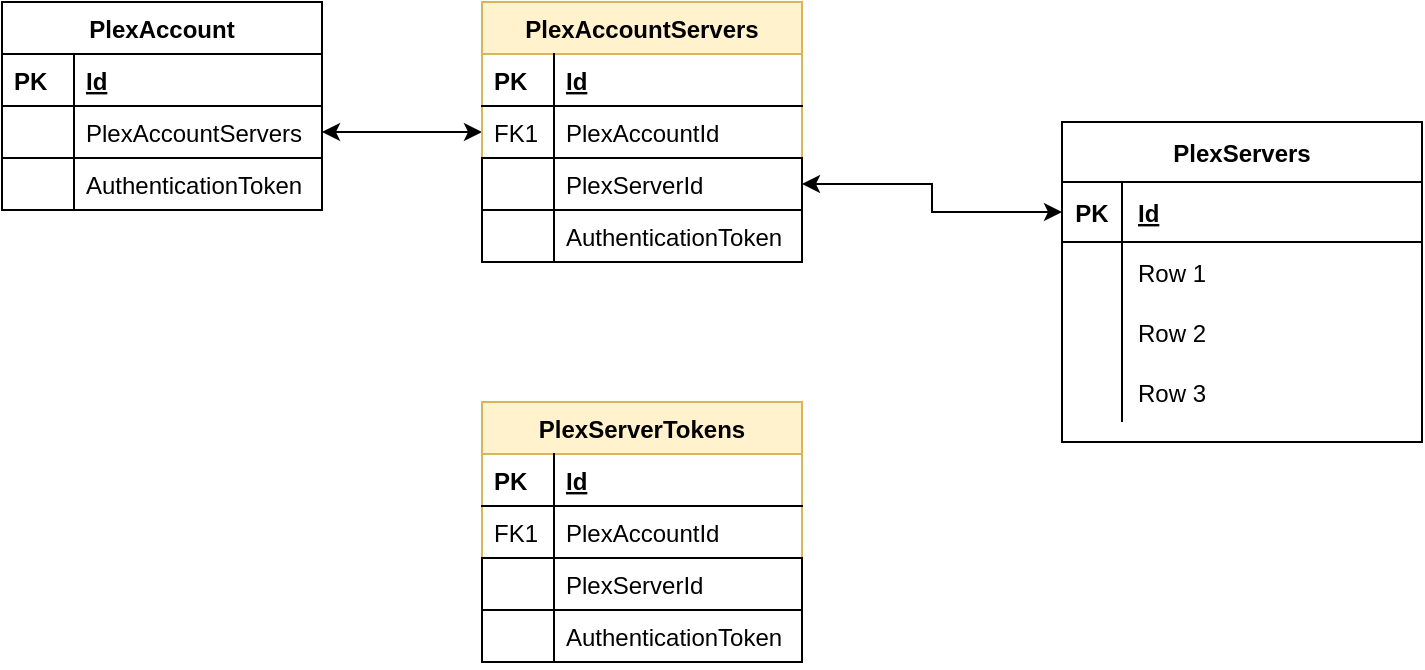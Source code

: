 <mxfile version="13.3.5" type="device"><diagram id="C5RBs43oDa-KdzZeNtuy" name="Page-1"><mxGraphModel dx="1178" dy="641" grid="1" gridSize="10" guides="1" tooltips="1" connect="1" arrows="1" fold="1" page="1" pageScale="1" pageWidth="827" pageHeight="1169" math="0" shadow="0"><root><mxCell id="WIyWlLk6GJQsqaUBKTNV-0"/><mxCell id="WIyWlLk6GJQsqaUBKTNV-1" parent="WIyWlLk6GJQsqaUBKTNV-0"/><mxCell id="TamkaeeqF-_vv3CtH-Bw-19" style="rounded=0;orthogonalLoop=1;jettySize=auto;html=1;endArrow=classic;endFill=1;startArrow=classic;startFill=1;edgeStyle=orthogonalEdgeStyle;" edge="1" parent="WIyWlLk6GJQsqaUBKTNV-1" source="TamkaeeqF-_vv3CtH-Bw-2" target="zkfFHV4jXpPFQw0GAbJ--59"><mxGeometry relative="1" as="geometry"/></mxCell><mxCell id="TamkaeeqF-_vv3CtH-Bw-21" style="edgeStyle=orthogonalEdgeStyle;rounded=0;orthogonalLoop=1;jettySize=auto;html=1;entryX=0;entryY=0.5;entryDx=0;entryDy=0;startArrow=classic;startFill=1;endArrow=classic;endFill=1;exitX=1;exitY=0.5;exitDx=0;exitDy=0;" edge="1" parent="WIyWlLk6GJQsqaUBKTNV-1" source="TamkaeeqF-_vv3CtH-Bw-17" target="TamkaeeqF-_vv3CtH-Bw-5"><mxGeometry relative="1" as="geometry"/></mxCell><mxCell id="zkfFHV4jXpPFQw0GAbJ--56" value="PlexAccountServers" style="swimlane;fontStyle=1;childLayout=stackLayout;horizontal=1;startSize=26;horizontalStack=0;resizeParent=1;resizeLast=0;collapsible=1;marginBottom=0;rounded=0;shadow=0;strokeWidth=1;fillColor=#fff2cc;strokeColor=#d6b656;" parent="WIyWlLk6GJQsqaUBKTNV-1" vertex="1"><mxGeometry x="280" y="80" width="160" height="130" as="geometry"><mxRectangle x="260" y="80" width="160" height="26" as="alternateBounds"/></mxGeometry></mxCell><mxCell id="zkfFHV4jXpPFQw0GAbJ--57" value="Id" style="shape=partialRectangle;top=0;left=0;right=0;bottom=1;align=left;verticalAlign=top;fillColor=none;spacingLeft=40;spacingRight=4;overflow=hidden;rotatable=0;points=[[0,0.5],[1,0.5]];portConstraint=eastwest;dropTarget=0;rounded=0;shadow=0;strokeWidth=1;fontStyle=5" parent="zkfFHV4jXpPFQw0GAbJ--56" vertex="1"><mxGeometry y="26" width="160" height="26" as="geometry"/></mxCell><mxCell id="zkfFHV4jXpPFQw0GAbJ--58" value="PK" style="shape=partialRectangle;top=0;left=0;bottom=0;fillColor=none;align=left;verticalAlign=top;spacingLeft=4;spacingRight=4;overflow=hidden;rotatable=0;points=[];portConstraint=eastwest;part=1;fontStyle=1" parent="zkfFHV4jXpPFQw0GAbJ--57" vertex="1" connectable="0"><mxGeometry width="36" height="26" as="geometry"/></mxCell><mxCell id="zkfFHV4jXpPFQw0GAbJ--59" value="PlexAccountId" style="shape=partialRectangle;top=0;left=0;right=0;bottom=0;align=left;verticalAlign=top;fillColor=none;spacingLeft=40;spacingRight=4;overflow=hidden;rotatable=0;points=[[0,0.5],[1,0.5]];portConstraint=eastwest;dropTarget=0;rounded=0;shadow=0;strokeWidth=1;" parent="zkfFHV4jXpPFQw0GAbJ--56" vertex="1"><mxGeometry y="52" width="160" height="26" as="geometry"/></mxCell><mxCell id="zkfFHV4jXpPFQw0GAbJ--60" value="FK1" style="shape=partialRectangle;top=0;left=0;bottom=0;fillColor=none;align=left;verticalAlign=top;spacingLeft=4;spacingRight=4;overflow=hidden;rotatable=0;points=[];portConstraint=eastwest;part=1;" parent="zkfFHV4jXpPFQw0GAbJ--59" vertex="1" connectable="0"><mxGeometry width="36" height="26" as="geometry"/></mxCell><mxCell id="TamkaeeqF-_vv3CtH-Bw-17" value="PlexServerId" style="shape=partialRectangle;top=1;left=1;right=1;bottom=1;align=left;verticalAlign=top;fillColor=none;spacingLeft=40;spacingRight=4;overflow=hidden;rotatable=0;points=[[0,0.5],[1,0.5]];portConstraint=eastwest;dropTarget=0;rounded=0;shadow=0;strokeWidth=1;" vertex="1" parent="zkfFHV4jXpPFQw0GAbJ--56"><mxGeometry y="78" width="160" height="26" as="geometry"/></mxCell><mxCell id="TamkaeeqF-_vv3CtH-Bw-18" value="" style="shape=partialRectangle;top=0;left=0;bottom=0;fillColor=none;align=left;verticalAlign=top;spacingLeft=4;spacingRight=4;overflow=hidden;rotatable=0;points=[];portConstraint=eastwest;part=1;" vertex="1" connectable="0" parent="TamkaeeqF-_vv3CtH-Bw-17"><mxGeometry width="36" height="26" as="geometry"/></mxCell><mxCell id="TamkaeeqF-_vv3CtH-Bw-31" value="AuthenticationToken" style="shape=partialRectangle;top=1;left=1;right=1;bottom=1;align=left;verticalAlign=top;fillColor=none;spacingLeft=40;spacingRight=4;overflow=hidden;rotatable=0;points=[[0,0.5],[1,0.5]];portConstraint=eastwest;dropTarget=0;rounded=0;shadow=0;strokeWidth=1;" vertex="1" parent="zkfFHV4jXpPFQw0GAbJ--56"><mxGeometry y="104" width="160" height="26" as="geometry"/></mxCell><mxCell id="TamkaeeqF-_vv3CtH-Bw-32" value="" style="shape=partialRectangle;top=0;left=0;bottom=0;fillColor=none;align=left;verticalAlign=top;spacingLeft=4;spacingRight=4;overflow=hidden;rotatable=0;points=[];portConstraint=eastwest;part=1;" vertex="1" connectable="0" parent="TamkaeeqF-_vv3CtH-Bw-31"><mxGeometry width="36" height="26" as="geometry"/></mxCell><mxCell id="TamkaeeqF-_vv3CtH-Bw-22" value="PlexServerTokens" style="swimlane;fontStyle=1;childLayout=stackLayout;horizontal=1;startSize=26;horizontalStack=0;resizeParent=1;resizeLast=0;collapsible=1;marginBottom=0;rounded=0;shadow=0;strokeWidth=1;fillColor=#fff2cc;strokeColor=#d6b656;" vertex="1" parent="WIyWlLk6GJQsqaUBKTNV-1"><mxGeometry x="280" y="280" width="160" height="130" as="geometry"><mxRectangle x="260" y="80" width="160" height="26" as="alternateBounds"/></mxGeometry></mxCell><mxCell id="TamkaeeqF-_vv3CtH-Bw-23" value="Id" style="shape=partialRectangle;top=0;left=0;right=0;bottom=1;align=left;verticalAlign=top;fillColor=none;spacingLeft=40;spacingRight=4;overflow=hidden;rotatable=0;points=[[0,0.5],[1,0.5]];portConstraint=eastwest;dropTarget=0;rounded=0;shadow=0;strokeWidth=1;fontStyle=5" vertex="1" parent="TamkaeeqF-_vv3CtH-Bw-22"><mxGeometry y="26" width="160" height="26" as="geometry"/></mxCell><mxCell id="TamkaeeqF-_vv3CtH-Bw-24" value="PK" style="shape=partialRectangle;top=0;left=0;bottom=0;fillColor=none;align=left;verticalAlign=top;spacingLeft=4;spacingRight=4;overflow=hidden;rotatable=0;points=[];portConstraint=eastwest;part=1;fontStyle=1" vertex="1" connectable="0" parent="TamkaeeqF-_vv3CtH-Bw-23"><mxGeometry width="36" height="26" as="geometry"/></mxCell><mxCell id="TamkaeeqF-_vv3CtH-Bw-25" value="PlexAccountId" style="shape=partialRectangle;top=0;left=0;right=0;bottom=0;align=left;verticalAlign=top;fillColor=none;spacingLeft=40;spacingRight=4;overflow=hidden;rotatable=0;points=[[0,0.5],[1,0.5]];portConstraint=eastwest;dropTarget=0;rounded=0;shadow=0;strokeWidth=1;" vertex="1" parent="TamkaeeqF-_vv3CtH-Bw-22"><mxGeometry y="52" width="160" height="26" as="geometry"/></mxCell><mxCell id="TamkaeeqF-_vv3CtH-Bw-26" value="FK1" style="shape=partialRectangle;top=0;left=0;bottom=0;fillColor=none;align=left;verticalAlign=top;spacingLeft=4;spacingRight=4;overflow=hidden;rotatable=0;points=[];portConstraint=eastwest;part=1;" vertex="1" connectable="0" parent="TamkaeeqF-_vv3CtH-Bw-25"><mxGeometry width="36" height="26" as="geometry"/></mxCell><mxCell id="TamkaeeqF-_vv3CtH-Bw-27" value="PlexServerId" style="shape=partialRectangle;top=1;left=1;right=1;bottom=1;align=left;verticalAlign=top;fillColor=none;spacingLeft=40;spacingRight=4;overflow=hidden;rotatable=0;points=[[0,0.5],[1,0.5]];portConstraint=eastwest;dropTarget=0;rounded=0;shadow=0;strokeWidth=1;" vertex="1" parent="TamkaeeqF-_vv3CtH-Bw-22"><mxGeometry y="78" width="160" height="26" as="geometry"/></mxCell><mxCell id="TamkaeeqF-_vv3CtH-Bw-28" value="" style="shape=partialRectangle;top=0;left=0;bottom=0;fillColor=none;align=left;verticalAlign=top;spacingLeft=4;spacingRight=4;overflow=hidden;rotatable=0;points=[];portConstraint=eastwest;part=1;" vertex="1" connectable="0" parent="TamkaeeqF-_vv3CtH-Bw-27"><mxGeometry width="36" height="26" as="geometry"/></mxCell><mxCell id="TamkaeeqF-_vv3CtH-Bw-29" value="AuthenticationToken" style="shape=partialRectangle;top=1;left=1;right=1;bottom=1;align=left;verticalAlign=top;fillColor=none;spacingLeft=40;spacingRight=4;overflow=hidden;rotatable=0;points=[[0,0.5],[1,0.5]];portConstraint=eastwest;dropTarget=0;rounded=0;shadow=0;strokeWidth=1;" vertex="1" parent="TamkaeeqF-_vv3CtH-Bw-22"><mxGeometry y="104" width="160" height="26" as="geometry"/></mxCell><mxCell id="TamkaeeqF-_vv3CtH-Bw-30" value="" style="shape=partialRectangle;top=0;left=0;bottom=0;fillColor=none;align=left;verticalAlign=top;spacingLeft=4;spacingRight=4;overflow=hidden;rotatable=0;points=[];portConstraint=eastwest;part=1;" vertex="1" connectable="0" parent="TamkaeeqF-_vv3CtH-Bw-29"><mxGeometry width="36" height="26" as="geometry"/></mxCell><mxCell id="TamkaeeqF-_vv3CtH-Bw-4" value="PlexServers" style="shape=table;startSize=30;container=1;collapsible=1;childLayout=tableLayout;fixedRows=1;rowLines=0;fontStyle=1;align=center;resizeLast=1;" vertex="1" parent="WIyWlLk6GJQsqaUBKTNV-1"><mxGeometry x="570" y="140" width="180" height="160" as="geometry"/></mxCell><mxCell id="TamkaeeqF-_vv3CtH-Bw-5" value="" style="shape=partialRectangle;collapsible=0;dropTarget=0;pointerEvents=0;fillColor=none;top=0;left=0;bottom=1;right=0;points=[[0,0.5],[1,0.5]];portConstraint=eastwest;" vertex="1" parent="TamkaeeqF-_vv3CtH-Bw-4"><mxGeometry y="30" width="180" height="30" as="geometry"/></mxCell><mxCell id="TamkaeeqF-_vv3CtH-Bw-6" value="PK" style="shape=partialRectangle;connectable=0;fillColor=none;top=0;left=0;bottom=0;right=0;fontStyle=1;overflow=hidden;" vertex="1" parent="TamkaeeqF-_vv3CtH-Bw-5"><mxGeometry width="30" height="30" as="geometry"/></mxCell><mxCell id="TamkaeeqF-_vv3CtH-Bw-7" value="Id" style="shape=partialRectangle;connectable=0;fillColor=none;top=0;left=0;bottom=0;right=0;align=left;spacingLeft=6;fontStyle=5;overflow=hidden;" vertex="1" parent="TamkaeeqF-_vv3CtH-Bw-5"><mxGeometry x="30" width="150" height="30" as="geometry"/></mxCell><mxCell id="TamkaeeqF-_vv3CtH-Bw-8" value="" style="shape=partialRectangle;collapsible=0;dropTarget=0;pointerEvents=0;fillColor=none;top=0;left=0;bottom=0;right=0;points=[[0,0.5],[1,0.5]];portConstraint=eastwest;" vertex="1" parent="TamkaeeqF-_vv3CtH-Bw-4"><mxGeometry y="60" width="180" height="30" as="geometry"/></mxCell><mxCell id="TamkaeeqF-_vv3CtH-Bw-9" value="" style="shape=partialRectangle;connectable=0;fillColor=none;top=0;left=0;bottom=0;right=0;editable=1;overflow=hidden;" vertex="1" parent="TamkaeeqF-_vv3CtH-Bw-8"><mxGeometry width="30" height="30" as="geometry"/></mxCell><mxCell id="TamkaeeqF-_vv3CtH-Bw-10" value="Row 1" style="shape=partialRectangle;connectable=0;fillColor=none;top=0;left=0;bottom=0;right=0;align=left;spacingLeft=6;overflow=hidden;" vertex="1" parent="TamkaeeqF-_vv3CtH-Bw-8"><mxGeometry x="30" width="150" height="30" as="geometry"/></mxCell><mxCell id="TamkaeeqF-_vv3CtH-Bw-11" value="" style="shape=partialRectangle;collapsible=0;dropTarget=0;pointerEvents=0;fillColor=none;top=0;left=0;bottom=0;right=0;points=[[0,0.5],[1,0.5]];portConstraint=eastwest;" vertex="1" parent="TamkaeeqF-_vv3CtH-Bw-4"><mxGeometry y="90" width="180" height="30" as="geometry"/></mxCell><mxCell id="TamkaeeqF-_vv3CtH-Bw-12" value="" style="shape=partialRectangle;connectable=0;fillColor=none;top=0;left=0;bottom=0;right=0;editable=1;overflow=hidden;" vertex="1" parent="TamkaeeqF-_vv3CtH-Bw-11"><mxGeometry width="30" height="30" as="geometry"/></mxCell><mxCell id="TamkaeeqF-_vv3CtH-Bw-13" value="Row 2" style="shape=partialRectangle;connectable=0;fillColor=none;top=0;left=0;bottom=0;right=0;align=left;spacingLeft=6;overflow=hidden;" vertex="1" parent="TamkaeeqF-_vv3CtH-Bw-11"><mxGeometry x="30" width="150" height="30" as="geometry"/></mxCell><mxCell id="TamkaeeqF-_vv3CtH-Bw-14" value="" style="shape=partialRectangle;collapsible=0;dropTarget=0;pointerEvents=0;fillColor=none;top=0;left=0;bottom=0;right=0;points=[[0,0.5],[1,0.5]];portConstraint=eastwest;" vertex="1" parent="TamkaeeqF-_vv3CtH-Bw-4"><mxGeometry y="120" width="180" height="30" as="geometry"/></mxCell><mxCell id="TamkaeeqF-_vv3CtH-Bw-15" value="" style="shape=partialRectangle;connectable=0;fillColor=none;top=0;left=0;bottom=0;right=0;editable=1;overflow=hidden;" vertex="1" parent="TamkaeeqF-_vv3CtH-Bw-14"><mxGeometry width="30" height="30" as="geometry"/></mxCell><mxCell id="TamkaeeqF-_vv3CtH-Bw-16" value="Row 3" style="shape=partialRectangle;connectable=0;fillColor=none;top=0;left=0;bottom=0;right=0;align=left;spacingLeft=6;overflow=hidden;" vertex="1" parent="TamkaeeqF-_vv3CtH-Bw-14"><mxGeometry x="30" width="150" height="30" as="geometry"/></mxCell><mxCell id="zkfFHV4jXpPFQw0GAbJ--51" value="PlexAccount" style="swimlane;fontStyle=1;childLayout=stackLayout;horizontal=1;startSize=26;horizontalStack=0;resizeParent=1;resizeLast=0;collapsible=1;marginBottom=0;rounded=0;shadow=0;strokeWidth=1;" parent="WIyWlLk6GJQsqaUBKTNV-1" vertex="1"><mxGeometry x="40" y="80" width="160" height="104" as="geometry"><mxRectangle x="40" y="42" width="160" height="26" as="alternateBounds"/></mxGeometry></mxCell><mxCell id="zkfFHV4jXpPFQw0GAbJ--52" value="Id" style="shape=partialRectangle;top=0;left=0;right=0;bottom=1;align=left;verticalAlign=top;fillColor=none;spacingLeft=40;spacingRight=4;overflow=hidden;rotatable=0;points=[[0,0.5],[1,0.5]];portConstraint=eastwest;dropTarget=0;rounded=0;shadow=0;strokeWidth=1;fontStyle=5" parent="zkfFHV4jXpPFQw0GAbJ--51" vertex="1"><mxGeometry y="26" width="160" height="26" as="geometry"/></mxCell><mxCell id="zkfFHV4jXpPFQw0GAbJ--53" value="PK" style="shape=partialRectangle;top=0;left=0;bottom=0;fillColor=none;align=left;verticalAlign=top;spacingLeft=4;spacingRight=4;overflow=hidden;rotatable=0;points=[];portConstraint=eastwest;part=1;fontStyle=1" parent="zkfFHV4jXpPFQw0GAbJ--52" vertex="1" connectable="0"><mxGeometry width="36" height="26" as="geometry"/></mxCell><mxCell id="TamkaeeqF-_vv3CtH-Bw-2" value="PlexAccountServers" style="shape=partialRectangle;top=1;left=1;right=1;bottom=1;align=left;verticalAlign=top;fillColor=none;spacingLeft=40;spacingRight=4;overflow=hidden;rotatable=0;points=[[0,0.5],[1,0.5]];portConstraint=eastwest;dropTarget=0;rounded=0;shadow=0;strokeWidth=1;" vertex="1" parent="zkfFHV4jXpPFQw0GAbJ--51"><mxGeometry y="52" width="160" height="26" as="geometry"/></mxCell><mxCell id="TamkaeeqF-_vv3CtH-Bw-3" value="" style="shape=partialRectangle;top=0;left=0;bottom=0;fillColor=none;align=left;verticalAlign=top;spacingLeft=4;spacingRight=4;overflow=hidden;rotatable=0;points=[];portConstraint=eastwest;part=1;" vertex="1" connectable="0" parent="TamkaeeqF-_vv3CtH-Bw-2"><mxGeometry width="36" height="26" as="geometry"/></mxCell><mxCell id="zkfFHV4jXpPFQw0GAbJ--54" value="AuthenticationToken" style="shape=partialRectangle;top=0;left=0;right=0;bottom=0;align=left;verticalAlign=top;fillColor=none;spacingLeft=40;spacingRight=4;overflow=hidden;rotatable=0;points=[[0,0.5],[1,0.5]];portConstraint=eastwest;dropTarget=0;rounded=0;shadow=0;strokeWidth=1;" parent="zkfFHV4jXpPFQw0GAbJ--51" vertex="1"><mxGeometry y="78" width="160" height="26" as="geometry"/></mxCell><mxCell id="zkfFHV4jXpPFQw0GAbJ--55" value="" style="shape=partialRectangle;top=0;left=0;bottom=0;fillColor=none;align=left;verticalAlign=top;spacingLeft=4;spacingRight=4;overflow=hidden;rotatable=0;points=[];portConstraint=eastwest;part=1;" parent="zkfFHV4jXpPFQw0GAbJ--54" vertex="1" connectable="0"><mxGeometry width="36" height="26" as="geometry"/></mxCell></root></mxGraphModel></diagram></mxfile>